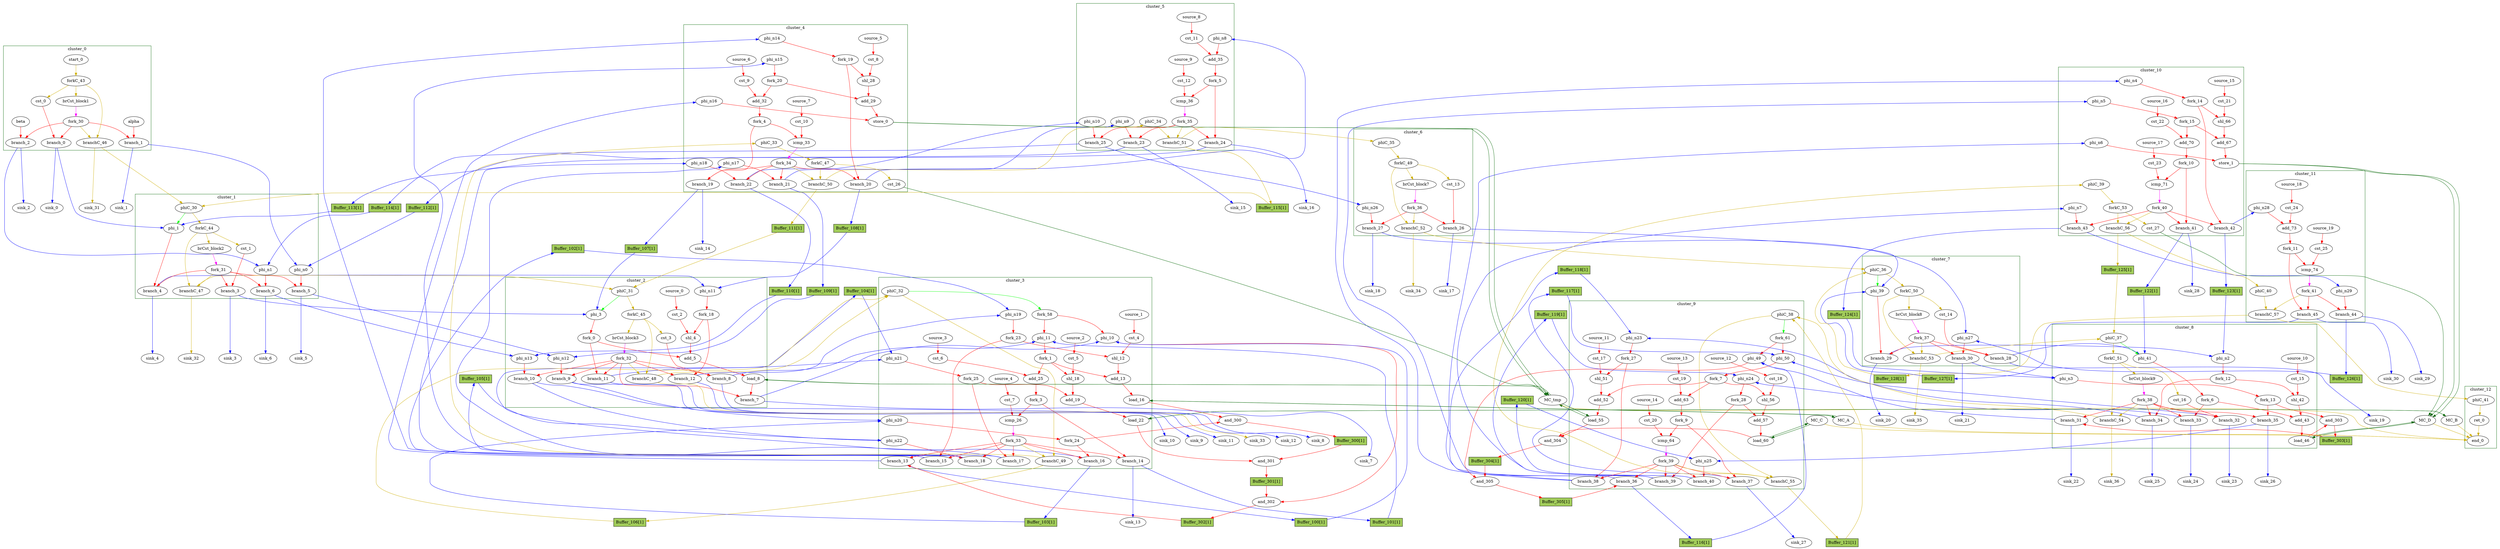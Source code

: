 Digraph G {
	splines=spline;
	subgraph cluster_cluster_0 {
	color = "darkgreen";
label = "cluster_0";
		"alpha" [type="Entry", in="in1:32", out="out1:32", bbID=1];
		"beta" [type="Entry", in="in1:32", out="out1:32", bbID=1];
		"brCst_block1" [type="Constant", in="in1:1", out="out1:1", bbID=1, value="0x1"];
		"cst_0" [type="Constant", in="in1:1", out="out1:1", bbID=1, value="0x00000000"];
		"branch_0" [type="Branch", in="in1:1 in2?:1", out="out1+:1 out2-:1", bbID=1];
		"branch_1" [type="Branch", in="in1:32 in2?:1", out="out1+:32 out2-:32", bbID=1];
		"branch_2" [type="Branch", in="in1:32 in2?:1", out="out1+:32 out2-:32", bbID=1];
		"fork_30" [type="Fork", in="in1:1", out="out1:1 out2:1 out3:1 out4:1 ", bbID=1];
		"start_0" [type="Entry", in="in1:0", out="out1:0", bbID=1, control="true"];
		"forkC_43" [type="Fork", in="in1:0", out="out1:0 out2:0 out3:0 ", bbID=1];
		"branchC_46" [type="Branch", in="in1:0 in2?:1", out="out1+:0 out2-:0", bbID=1];
	}
	subgraph cluster_cluster_11 {
	color = "darkgreen";
label = "cluster_11";
		"cst_24" [type="Constant", in="in1:1", out="out1:1", bbID=12, value="0x00000001"];
		"add_73" [type="Operator", in="in1:4 in2:4 ", out="out1:4 ", bbID=12, II=1, delay=2.287, latency=0, op="add_op"];
		"cst_25" [type="Constant", in="in1:4", out="out1:4", bbID=12, value="0x00000008"];
		"icmp_74" [type="Operator", in="in1:4 in2:4 ", out="out1:1 ", bbID=12, II=1, delay=1.907, latency=0, op="icmp_ult_op"];
		"phi_n28" [type="Merge", in="in1:4 ", out="out1:4", bbID=12, delay=0.0];
		"phi_n29" [type="Merge", in="in1:32 ", out="out1:32", bbID=12, delay=0.0];
		"fork_11" [type="Fork", in="in1:4", out="out1:4 out2:4 ", bbID=12];
		"branch_44" [type="Branch", in="in1:32 in2?:1", out="out1+:32 out2-:32", bbID=12];
		"branch_45" [type="Branch", in="in1:4 in2?:1", out="out1+:4 out2-:4", bbID=12];
		"fork_41" [type="Fork", in="in1:1", out="out1:1 out2:1 out3:1 ", bbID=12];
		"phiC_40" [type="Merge", in="in1:0 ", out="out1:0", bbID=12, delay=0.0];
		"branchC_57" [type="Branch", in="in1:0 in2?:1", out="out1+:0 out2-:0", bbID=12];
		"source_18" [type="Source", out="out1:1", bbID=12];
		"source_19" [type="Source", out="out1:4", bbID=12];
	}
	subgraph cluster_cluster_12 {
	color = "darkgreen";
label = "cluster_12";
		"ret_0" [type="Operator", in="in1:0 ", out="out1:0 ", bbID=13, II=1, delay=0.0, latency=0, op="ret_op"];
		"end_0" [type="Exit", in="in1:0*e in2:0*e in3:0*e in4:0*e in5:0*e in6:0 ", out="out1:0", bbID=0];
		"phiC_41" [type="Merge", in="in1:0 ", out="out1:0", bbID=13, delay=0.0];
	}
	subgraph cluster_cluster_9 {
	color = "darkgreen";
label = "cluster_9";
		"phi_49" [type="Mux", in="in1?:1 in2:32 in3:32 ", out="out1:32", bbID=10, delay=1.397];
		"phi_50" [type="Mux", in="in1?:1 in2:4 in3:4 ", out="out1:4", bbID=10, delay=1.397];
		"cst_17" [type="Constant", in="in1:2", out="out1:2", bbID=10, value="0x00000003"];
		"shl_51" [type="Operator", in="in1:7 in2:7 ", out="out1:7 ", bbID=10, II=1, delay=0.0, latency=0, op="shl_op"];
		"add_52" [type="Operator", in="in1:8 in2:8 ", out="out1:8 ", bbID=10, II=1, delay=2.287, latency=0, op="add_op"];
		"load_55" [type="Operator", in="in1:32 in2:8 ", out="out1:32 out2:8 ", bbID=10, II=1, delay=1.412, latency=2, op="mc_load_op", portId=1];
		"cst_18" [type="Constant", in="in1:2", out="out1:2", bbID=10, value="0x00000003"];
		"shl_56" [type="Operator", in="in1:7 in2:7 ", out="out1:7 ", bbID=10, II=1, delay=0.0, latency=0, op="shl_op"];
		"add_57" [type="Operator", in="in1:8 in2:8 ", out="out1:8 ", bbID=10, II=1, delay=2.287, latency=0, op="add_op"];
		"load_60" [type="Operator", in="in1:32 in2:8 ", out="out1:32 out2:8 ", bbID=10, II=1, delay=1.412, latency=2, op="mc_load_op", portId=0];
		"cst_19" [type="Constant", in="in1:1", out="out1:1", bbID=10, value="0x00000001"];
		"add_63" [type="Operator", in="in1:4 in2:4 ", out="out1:4 ", bbID=10, II=1, delay=2.287, latency=0, op="add_op"];
		"cst_20" [type="Constant", in="in1:4", out="out1:4", bbID=10, value="0x00000008"];
		"icmp_64" [type="Operator", in="in1:4 in2:4 ", out="out1:1 ", bbID=10, II=1, delay=1.907, latency=0, op="icmp_ult_op"];
		"phi_n23" [type="Merge", in="in1:4 in2:4 ", out="out1:4", bbID=10, delay=1.397];
		"phi_n24" [type="Merge", in="in1:4 in2:4 ", out="out1:4", bbID=10, delay=1.397];
		"phi_n25" [type="Merge", in="in1:32 in2:32 ", out="out1:32", bbID=10, delay=1.397];
		"fork_7" [type="Fork", in="in1:4", out="out1:4 out2:4 out3:4 ", bbID=10];
		"fork_9" [type="Fork", in="in1:4", out="out1:4 out2:4 ", bbID=10];
		"fork_27" [type="Fork", in="in1:4", out="out1:4 out2:4 ", bbID=10];
		"fork_28" [type="Fork", in="in1:4", out="out1:4 out2:4 ", bbID=10];
		"branch_36" [type="Branch", in="in1:32 in2?:1", out="out1+:32 out2-:32", bbID=10];
		"branch_37" [type="Branch", in="in1:4 in2?:1", out="out1+:4 out2-:4", bbID=10];
		"branch_38" [type="Branch", in="in1:4 in2?:1", out="out1+:4 out2-:4", bbID=10];
		"branch_39" [type="Branch", in="in1:4 in2?:1", out="out1+:4 out2-:4", bbID=10];
		"branch_40" [type="Branch", in="in1:32 in2?:1", out="out1+:32 out2-:32", bbID=10];
		"fork_39" [type="Fork", in="in1:1", out="out1:1 out2:1 out3:1 out4:1 out5:1 out6:1 ", bbID=10];
		"phiC_38" [type="CntrlMerge", in="in1:0 in2:0 ", out="out1:0 out2?:1", bbID=10, delay=0.0];
		"branchC_55" [type="Branch", in="in1:0 in2?:1", out="out1+:0 out2-:0", bbID=10];
		"source_11" [type="Source", out="out1:2", bbID=10];
		"source_12" [type="Source", out="out1:2", bbID=10];
		"source_13" [type="Source", out="out1:1", bbID=10];
		"source_14" [type="Source", out="out1:4", bbID=10];
		"fork_61" [type="Fork", in="in1:1", out="out1:1 out2:1 ", bbID=10];
	}
	subgraph cluster_cluster_6 {
	color = "darkgreen";
label = "cluster_6";
		"brCst_block7" [type="Constant", in="in1:1", out="out1:1", bbID=7, value="0x1"];
		"cst_13" [type="Constant", in="in1:1", out="out1:1", bbID=7, value="0x00000000"];
		"phi_n26" [type="Merge", in="in1:32 ", out="out1:32", bbID=7, delay=0.0];
		"branch_26" [type="Branch", in="in1:1 in2?:1", out="out1+:1 out2-:1", bbID=7];
		"branch_27" [type="Branch", in="in1:32 in2?:1", out="out1+:32 out2-:32", bbID=7];
		"fork_36" [type="Fork", in="in1:1", out="out1:1 out2:1 out3:1 ", bbID=7];
		"phiC_35" [type="Merge", in="in1:0 ", out="out1:0", bbID=7, delay=0.0];
		"forkC_49" [type="Fork", in="in1:0", out="out1:0 out2:0 out3:0 ", bbID=7];
		"branchC_52" [type="Branch", in="in1:0 in2?:1", out="out1+:0 out2-:0", bbID=7];
	}
	subgraph cluster_cluster_7 {
	color = "darkgreen";
label = "cluster_7";
		"phi_39" [type="Mux", in="in1?:1 in2:4 in3:4 ", out="out1:4", bbID=8, delay=1.397];
		"brCst_block8" [type="Constant", in="in1:1", out="out1:1", bbID=8, value="0x1"];
		"cst_14" [type="Constant", in="in1:1", out="out1:1", bbID=8, value="0x00000000"];
		"phi_n27" [type="Merge", in="in1:32 in2:32 ", out="out1:32", bbID=8, delay=1.397];
		"branch_28" [type="Branch", in="in1:1 in2?:1", out="out1+:1 out2-:1", bbID=8];
		"branch_29" [type="Branch", in="in1:4 in2?:1", out="out1+:4 out2-:4", bbID=8];
		"branch_30" [type="Branch", in="in1:32 in2?:1", out="out1+:32 out2-:32", bbID=8];
		"fork_37" [type="Fork", in="in1:1", out="out1:1 out2:1 out3:1 out4:1 ", bbID=8];
		"phiC_36" [type="CntrlMerge", in="in1:0 in2:0 ", out="out1:0 out2?:1", bbID=8, delay=0.0];
		"forkC_50" [type="Fork", in="in1:0", out="out1:0 out2:0 out3:0 ", bbID=8];
		"branchC_53" [type="Branch", in="in1:0 in2?:1", out="out1+:0 out2-:0", bbID=8];
	}
	subgraph cluster_cluster_10 {
	color = "darkgreen";
label = "cluster_10";
		"cst_21" [type="Constant", in="in1:2", out="out1:2", bbID=11, value="0x00000003"];
		"shl_66" [type="Operator", in="in1:7 in2:7 ", out="out1:7 ", bbID=11, II=1, delay=0.0, latency=0, op="shl_op"];
		"add_67" [type="Operator", in="in1:8 in2:8 ", out="out1:8 ", bbID=11, II=1, delay=2.287, latency=0, op="add_op"];
		"store_1" [type="Operator", in="in1:32 in2:8 ", out="out1:32 out2:8 ", bbID=11, II=1, delay=0.672, latency=0, op="mc_store_op", portId=0];
		"cst_22" [type="Constant", in="in1:1", out="out1:1", bbID=11, value="0x00000001"];
		"add_70" [type="Operator", in="in1:4 in2:4 ", out="out1:4 ", bbID=11, II=1, delay=2.287, latency=0, op="add_op"];
		"cst_23" [type="Constant", in="in1:4", out="out1:4", bbID=11, value="0x00000008"];
		"icmp_71" [type="Operator", in="in1:4 in2:4 ", out="out1:1 ", bbID=11, II=1, delay=1.907, latency=0, op="icmp_ult_op"];
		"phi_n4" [type="Merge", in="in1:4 ", out="out1:4", bbID=11, delay=0.0];
		"phi_n5" [type="Merge", in="in1:4 ", out="out1:4", bbID=11, delay=0.0];
		"phi_n6" [type="Merge", in="in1:32 ", out="out1:32", bbID=11, delay=0.0];
		"phi_n7" [type="Merge", in="in1:32 ", out="out1:32", bbID=11, delay=0.0];
		"fork_10" [type="Fork", in="in1:4", out="out1:4 out2:4 ", bbID=11];
		"fork_14" [type="Fork", in="in1:4", out="out1:4 out2:4 ", bbID=11];
		"fork_15" [type="Fork", in="in1:4", out="out1:4 out2:4 ", bbID=11];
		"branch_41" [type="Branch", in="in1:4 in2?:1", out="out1+:4 out2-:4", bbID=11];
		"branch_42" [type="Branch", in="in1:4 in2?:1", out="out1+:4 out2-:4", bbID=11];
		"branch_43" [type="Branch", in="in1:32 in2?:1", out="out1+:32 out2-:32", bbID=11];
		"fork_40" [type="Fork", in="in1:1", out="out1:1 out2:1 out3:1 out4:1 ", bbID=11];
		"cst_27" [type="Constant", in="in1:1", out="out1:1", bbID=11, value="0x00000001"];
		"phiC_39" [type="Merge", in="in1:0 ", out="out1:0", bbID=11, delay=0.0];
		"forkC_53" [type="Fork", in="in1:0", out="out1:0 out2:0 ", bbID=11];
		"branchC_56" [type="Branch", in="in1:0 in2?:1", out="out1+:0 out2-:0", bbID=11];
		"source_15" [type="Source", out="out1:2", bbID=11];
		"source_16" [type="Source", out="out1:1", bbID=11];
		"source_17" [type="Source", out="out1:4", bbID=11];
	}
	subgraph cluster_cluster_8 {
	color = "darkgreen";
label = "cluster_8";
		"phi_41" [type="Mux", in="in1?:1 in2:4 in3:4 ", out="out1:4", bbID=9, delay=1.397];
		"cst_15" [type="Constant", in="in1:2", out="out1:2", bbID=9, value="0x00000003"];
		"shl_42" [type="Operator", in="in1:7 in2:7 ", out="out1:7 ", bbID=9, II=1, delay=0.0, latency=0, op="shl_op"];
		"add_43" [type="Operator", in="in1:8 in2:8 ", out="out1:8 ", bbID=9, II=1, delay=2.287, latency=0, op="add_op"];
		"load_46" [type="Operator", in="in1:32 in2:8 ", out="out1:32 out2:8 ", bbID=9, II=1, delay=1.412, latency=2, op="mc_load_op", portId=0];
		"brCst_block9" [type="Constant", in="in1:1", out="out1:1", bbID=9, value="0x1"];
		"cst_16" [type="Constant", in="in1:1", out="out1:1", bbID=9, value="0x00000000"];
		"phi_n2" [type="Merge", in="in1:4 in2:4 ", out="out1:4", bbID=9, delay=1.397];
		"phi_n3" [type="Merge", in="in1:32 in2:32 ", out="out1:32", bbID=9, delay=1.397];
		"fork_6" [type="Fork", in="in1:4", out="out1:4 out2:4 ", bbID=9];
		"fork_12" [type="Fork", in="in1:4", out="out1:4 out2:4 ", bbID=9];
		"fork_13" [type="Fork", in="in1:32", out="out1:32 out2:32 ", bbID=9];
		"branch_31" [type="Branch", in="in1:32 in2?:1", out="out1+:32 out2-:32", bbID=9];
		"branch_32" [type="Branch", in="in1:1 in2?:1", out="out1+:1 out2-:1", bbID=9];
		"branch_33" [type="Branch", in="in1:4 in2?:1", out="out1+:4 out2-:4", bbID=9];
		"branch_34" [type="Branch", in="in1:4 in2?:1", out="out1+:4 out2-:4", bbID=9];
		"branch_35" [type="Branch", in="in1:32 in2?:1", out="out1+:32 out2-:32", bbID=9];
		"fork_38" [type="Fork", in="in1:1", out="out1:1 out2:1 out3:1 out4:1 out5:1 out6:1 ", bbID=9];
		"phiC_37" [type="CntrlMerge", in="in1:0 in2:0 ", out="out1:0 out2?:1", bbID=9, delay=0.0];
		"forkC_51" [type="Fork", in="in1:0", out="out1:0 out2:0 out3:0 ", bbID=9];
		"branchC_54" [type="Branch", in="in1:0 in2?:1", out="out1+:0 out2-:0", bbID=9];
		"source_10" [type="Source", out="out1:2", bbID=9];
	}
	subgraph cluster_cluster_5 {
	color = "darkgreen";
label = "cluster_5";
		"cst_11" [type="Constant", in="in1:1", out="out1:1", bbID=6, value="0x00000001"];
		"add_35" [type="Operator", in="in1:4 in2:4 ", out="out1:4 ", bbID=6, II=1, delay=2.287, latency=0, op="add_op"];
		"cst_12" [type="Constant", in="in1:4", out="out1:4", bbID=6, value="0x00000008"];
		"icmp_36" [type="Operator", in="in1:4 in2:4 ", out="out1:1 ", bbID=6, II=1, delay=1.907, latency=0, op="icmp_ult_op"];
		"phi_n8" [type="Merge", in="in1:4 ", out="out1:4", bbID=6, delay=0.0];
		"phi_n9" [type="Merge", in="in1:32 ", out="out1:32", bbID=6, delay=0.0];
		"phi_n10" [type="Merge", in="in1:32 ", out="out1:32", bbID=6, delay=0.0];
		"fork_5" [type="Fork", in="in1:4", out="out1:4 out2:4 ", bbID=6];
		"branch_23" [type="Branch", in="in1:32 in2?:1", out="out1+:32 out2-:32", bbID=6];
		"branch_24" [type="Branch", in="in1:4 in2?:1", out="out1+:4 out2-:4", bbID=6];
		"branch_25" [type="Branch", in="in1:32 in2?:1", out="out1+:32 out2-:32", bbID=6];
		"fork_35" [type="Fork", in="in1:1", out="out1:1 out2:1 out3:1 out4:1 ", bbID=6];
		"phiC_34" [type="Merge", in="in1:0 ", out="out1:0", bbID=6, delay=0.0];
		"branchC_51" [type="Branch", in="in1:0 in2?:1", out="out1+:0 out2-:0", bbID=6];
		"source_8" [type="Source", out="out1:1", bbID=6];
		"source_9" [type="Source", out="out1:4", bbID=6];
	}
	subgraph cluster_cluster_1 {
	color = "darkgreen";
label = "cluster_1";
		"phi_1" [type="Mux", in="in1?:1 in2:4 in3:4 ", out="out1:4", bbID=2, delay=1.397];
		"brCst_block2" [type="Constant", in="in1:1", out="out1:1", bbID=2, value="0x1"];
		"cst_1" [type="Constant", in="in1:1", out="out1:1", bbID=2, value="0x00000000"];
		"phi_n0" [type="Merge", in="in1:32 in2:32 ", out="out1:32", bbID=2, delay=1.397];
		"phi_n1" [type="Merge", in="in1:32 in2:32 ", out="out1:32", bbID=2, delay=1.397];
		"branch_3" [type="Branch", in="in1:1 in2?:1", out="out1+:1 out2-:1", bbID=2];
		"branch_4" [type="Branch", in="in1:4 in2?:1", out="out1+:4 out2-:4", bbID=2];
		"branch_5" [type="Branch", in="in1:32 in2?:1", out="out1+:32 out2-:32", bbID=2];
		"branch_6" [type="Branch", in="in1:32 in2?:1", out="out1+:32 out2-:32", bbID=2];
		"fork_31" [type="Fork", in="in1:1", out="out1:1 out2:1 out3:1 out4:1 out5:1 ", bbID=2];
		"phiC_30" [type="CntrlMerge", in="in1:0 in2:0 ", out="out1:0 out2?:1", bbID=2, delay=0.0];
		"forkC_44" [type="Fork", in="in1:0", out="out1:0 out2:0 out3:0 ", bbID=2];
		"branchC_47" [type="Branch", in="in1:0 in2?:1", out="out1+:0 out2-:0", bbID=2];
	}
	subgraph cluster_cluster_4 {
	color = "darkgreen";
label = "cluster_4";
		"cst_8" [type="Constant", in="in1:2", out="out1:2", bbID=5, value="0x00000003"];
		"shl_28" [type="Operator", in="in1:7 in2:7 ", out="out1:7 ", bbID=5, II=1, delay=0.0, latency=0, op="shl_op"];
		"add_29" [type="Operator", in="in1:8 in2:8 ", out="out1:8 ", bbID=5, II=1, delay=2.287, latency=0, op="add_op"];
		"store_0" [type="Operator", in="in1:32 in2:8 ", out="out1:32 out2:8 ", bbID=5, II=1, delay=0.672, latency=0, op="mc_store_op", portId=0];
		"cst_9" [type="Constant", in="in1:1", out="out1:1", bbID=5, value="0x00000001"];
		"add_32" [type="Operator", in="in1:4 in2:4 ", out="out1:4 ", bbID=5, II=1, delay=2.287, latency=0, op="add_op"];
		"cst_10" [type="Constant", in="in1:4", out="out1:4", bbID=5, value="0x00000008"];
		"icmp_33" [type="Operator", in="in1:4 in2:4 ", out="out1:1 ", bbID=5, II=1, delay=1.907, latency=0, op="icmp_ult_op"];
		"phi_n14" [type="Merge", in="in1:4 ", out="out1:4", bbID=5, delay=0.0];
		"phi_n15" [type="Merge", in="in1:4 ", out="out1:4", bbID=5, delay=0.0];
		"phi_n16" [type="Merge", in="in1:32 ", out="out1:32", bbID=5, delay=0.0];
		"phi_n17" [type="Merge", in="in1:32 ", out="out1:32", bbID=5, delay=0.0];
		"phi_n18" [type="Merge", in="in1:32 ", out="out1:32", bbID=5, delay=0.0];
		"fork_4" [type="Fork", in="in1:4", out="out1:4 out2:4 ", bbID=5];
		"fork_19" [type="Fork", in="in1:4", out="out1:4 out2:4 ", bbID=5];
		"fork_20" [type="Fork", in="in1:4", out="out1:4 out2:4 ", bbID=5];
		"branch_19" [type="Branch", in="in1:4 in2?:1", out="out1+:4 out2-:4", bbID=5];
		"branch_20" [type="Branch", in="in1:4 in2?:1", out="out1+:4 out2-:4", bbID=5];
		"branch_21" [type="Branch", in="in1:32 in2?:1", out="out1+:32 out2-:32", bbID=5];
		"branch_22" [type="Branch", in="in1:32 in2?:1", out="out1+:32 out2-:32", bbID=5];
		"fork_34" [type="Fork", in="in1:1", out="out1:1 out2:1 out3:1 out4:1 out5:1 ", bbID=5];
		"cst_26" [type="Constant", in="in1:1", out="out1:1", bbID=5, value="0x00000001"];
		"phiC_33" [type="Merge", in="in1:0 ", out="out1:0", bbID=5, delay=0.0];
		"forkC_47" [type="Fork", in="in1:0", out="out1:0 out2:0 ", bbID=5];
		"branchC_50" [type="Branch", in="in1:0 in2?:1", out="out1+:0 out2-:0", bbID=5];
		"source_5" [type="Source", out="out1:2", bbID=5];
		"source_6" [type="Source", out="out1:1", bbID=5];
		"source_7" [type="Source", out="out1:4", bbID=5];
	}
	subgraph cluster_cluster_3 {
	color = "darkgreen";
label = "cluster_3";
		"phi_10" [type="Mux", in="in1?:1 in2:32 in3:32 ", out="out1:32", bbID=4, delay=1.397];
		"phi_11" [type="Mux", in="in1?:1 in2:4 in3:4 ", out="out1:4", bbID=4, delay=1.397];
		"cst_4" [type="Constant", in="in1:2", out="out1:2", bbID=4, value="0x00000003"];
		"shl_12" [type="Operator", in="in1:7 in2:7 ", out="out1:7 ", bbID=4, II=1, delay=0.0, latency=0, op="shl_op"];
		"add_13" [type="Operator", in="in1:8 in2:8 ", out="out1:8 ", bbID=4, II=1, delay=2.287, latency=0, op="add_op"];
		"load_16" [type="Operator", in="in1:32 in2:8 ", out="out1:32 out2:8 ", bbID=4, II=1, delay=1.412, latency=2, op="mc_load_op", portId=0];
		"cst_5" [type="Constant", in="in1:2", out="out1:2", bbID=4, value="0x00000003"];
		"shl_18" [type="Operator", in="in1:7 in2:7 ", out="out1:7 ", bbID=4, II=1, delay=0.0, latency=0, op="shl_op"];
		"add_19" [type="Operator", in="in1:8 in2:8 ", out="out1:8 ", bbID=4, II=1, delay=2.287, latency=0, op="add_op"];
		"load_22" [type="Operator", in="in1:32 in2:8 ", out="out1:32 out2:8 ", bbID=4, II=1, delay=1.412, latency=2, op="mc_load_op", portId=0];
		"cst_6" [type="Constant", in="in1:1", out="out1:1", bbID=4, value="0x00000001"];
		"add_25" [type="Operator", in="in1:4 in2:4 ", out="out1:4 ", bbID=4, II=1, delay=2.287, latency=0, op="add_op"];
		"cst_7" [type="Constant", in="in1:4", out="out1:4", bbID=4, value="0x00000008"];
		"icmp_26" [type="Operator", in="in1:4 in2:4 ", out="out1:1 ", bbID=4, II=1, delay=1.907, latency=0, op="icmp_ult_op"];
		"phi_n19" [type="Merge", in="in1:4 in2:4 ", out="out1:4", bbID=4, delay=1.397];
		"phi_n20" [type="Merge", in="in1:32 in2:32 ", out="out1:32", bbID=4, delay=1.397];
		"phi_n21" [type="Merge", in="in1:4 in2:4 ", out="out1:4", bbID=4, delay=1.397];
		"phi_n22" [type="Merge", in="in1:32 in2:32 ", out="out1:32", bbID=4, delay=1.397];
		"fork_1" [type="Fork", in="in1:4", out="out1:4 out2:4 out3:4 ", bbID=4];
		"fork_3" [type="Fork", in="in1:4", out="out1:4 out2:4 ", bbID=4];
		"fork_23" [type="Fork", in="in1:4", out="out1:4 out2:4 ", bbID=4];
		"fork_24" [type="Fork", in="in1:32", out="out1:32 out2:32 ", bbID=4];
		"fork_25" [type="Fork", in="in1:4", out="out1:4 out2:4 ", bbID=4];
		"branch_13" [type="Branch", in="in1:32 in2?:1", out="out1+:32 out2-:32", bbID=4];
		"branch_14" [type="Branch", in="in1:4 in2?:1", out="out1+:4 out2-:4", bbID=4];
		"branch_15" [type="Branch", in="in1:4 in2?:1", out="out1+:4 out2-:4", bbID=4];
		"branch_16" [type="Branch", in="in1:32 in2?:1", out="out1+:32 out2-:32", bbID=4];
		"branch_17" [type="Branch", in="in1:4 in2?:1", out="out1+:4 out2-:4", bbID=4];
		"branch_18" [type="Branch", in="in1:32 in2?:1", out="out1+:32 out2-:32", bbID=4];
		"fork_33" [type="Fork", in="in1:1", out="out1:1 out2:1 out3:1 out4:1 out5:1 out6:1 out7:1 ", bbID=4];
		"phiC_32" [type="CntrlMerge", in="in1:0 in2:0 ", out="out1:0 out2?:1", bbID=4, delay=0.0];
		"branchC_49" [type="Branch", in="in1:0 in2?:1", out="out1+:0 out2-:0", bbID=4];
		"source_1" [type="Source", out="out1:2", bbID=4];
		"source_2" [type="Source", out="out1:2", bbID=4];
		"source_3" [type="Source", out="out1:1", bbID=4];
		"source_4" [type="Source", out="out1:4", bbID=4];
		"fork_58" [type="Fork", in="in1:1", out="out1:1 out2:1 ", bbID=4];
	}
	subgraph cluster_cluster_2 {
	color = "darkgreen";
label = "cluster_2";
		"phi_3" [type="Mux", in="in1?:1 in2:4 in3:4 ", out="out1:4", bbID=3, delay=1.397];
		"cst_2" [type="Constant", in="in1:2", out="out1:2", bbID=3, value="0x00000003"];
		"shl_4" [type="Operator", in="in1:7 in2:7 ", out="out1:7 ", bbID=3, II=1, delay=0.0, latency=0, op="shl_op"];
		"add_5" [type="Operator", in="in1:8 in2:8 ", out="out1:8 ", bbID=3, II=1, delay=2.287, latency=0, op="add_op"];
		"load_8" [type="Operator", in="in1:32 in2:8 ", out="out1:32 out2:8 ", bbID=3, II=1, delay=1.412, latency=2, op="mc_load_op", portId=0];
		"brCst_block3" [type="Constant", in="in1:1", out="out1:1", bbID=3, value="0x1"];
		"cst_3" [type="Constant", in="in1:1", out="out1:1", bbID=3, value="0x00000000"];
		"phi_n11" [type="Merge", in="in1:4 in2:4 ", out="out1:4", bbID=3, delay=1.397];
		"phi_n12" [type="Merge", in="in1:32 in2:32 ", out="out1:32", bbID=3, delay=1.397];
		"phi_n13" [type="Merge", in="in1:32 in2:32 ", out="out1:32", bbID=3, delay=1.397];
		"fork_0" [type="Fork", in="in1:4", out="out1:4 out2:4 ", bbID=3];
		"fork_18" [type="Fork", in="in1:4", out="out1:4 out2:4 ", bbID=3];
		"branch_7" [type="Branch", in="in1:32 in2?:1", out="out1+:32 out2-:32", bbID=3];
		"branch_8" [type="Branch", in="in1:1 in2?:1", out="out1+:1 out2-:1", bbID=3];
		"branch_9" [type="Branch", in="in1:32 in2?:1", out="out1+:32 out2-:32", bbID=3];
		"branch_10" [type="Branch", in="in1:32 in2?:1", out="out1+:32 out2-:32", bbID=3];
		"branch_11" [type="Branch", in="in1:4 in2?:1", out="out1+:4 out2-:4", bbID=3];
		"branch_12" [type="Branch", in="in1:4 in2?:1", out="out1+:4 out2-:4", bbID=3];
		"fork_32" [type="Fork", in="in1:1", out="out1:1 out2:1 out3:1 out4:1 out5:1 out6:1 out7:1 ", bbID=3];
		"phiC_31" [type="CntrlMerge", in="in1:0 in2:0 ", out="out1:0 out2?:1", bbID=3, delay=0.0];
		"forkC_45" [type="Fork", in="in1:0", out="out1:0 out2:0 out3:0 ", bbID=3];
		"branchC_48" [type="Branch", in="in1:0 in2?:1", out="out1+:0 out2-:0", bbID=3];
		"source_0" [type="Source", out="out1:2", bbID=3];
	}
		"MC_tmp" [type="MC", in="in1:32*c0 in2:8*l0a in3:8*s0a in4:32*s0d in5:8*l1a ", out="out1:32*l0d out2:32*l1d out3:0*e ", bbID=0, bbcount=1, ldcount=2, memory="tmp", stcount=1];
		"MC_A" [type="MC", in="in1:8*l0a ", out="out1:32*l0d out2:0*e ", bbID=0, bbcount=0, ldcount=1, memory="A", stcount=0];
		"MC_B" [type="MC", in="in1:8*l0a ", out="out1:32*l0d out2:0*e ", bbID=0, bbcount=0, ldcount=1, memory="B", stcount=0];
		"MC_D" [type="MC", in="in1:32*c0 in2:8*l0a in3:8*s0a in4:32*s0d ", out="out1:32*l0d out2:0*e ", bbID=0, bbcount=1, ldcount=1, memory="D", stcount=1];
		"MC_C" [type="MC", in="in1:8*l0a ", out="out1:32*l0d out2:0*e ", bbID=0, bbcount=0, ldcount=1, memory="C", stcount=0];
		"sink_0" [type="Sink", in="in1:1", bbID=0];
		"sink_1" [type="Sink", in="in1:32", bbID=0];
		"sink_2" [type="Sink", in="in1:32", bbID=0];
		"sink_3" [type="Sink", in="in1:1", bbID=0];
		"sink_4" [type="Sink", in="in1:4", bbID=0];
		"sink_5" [type="Sink", in="in1:32", bbID=0];
		"sink_6" [type="Sink", in="in1:32", bbID=0];
		"sink_7" [type="Sink", in="in1:32", bbID=0];
		"sink_8" [type="Sink", in="in1:1", bbID=0];
		"sink_9" [type="Sink", in="in1:32", bbID=0];
		"sink_10" [type="Sink", in="in1:32", bbID=0];
		"sink_11" [type="Sink", in="in1:4", bbID=0];
		"sink_12" [type="Sink", in="in1:4", bbID=0];
		"sink_13" [type="Sink", in="in1:4", bbID=0];
		"sink_14" [type="Sink", in="in1:4", bbID=0];
		"sink_15" [type="Sink", in="in1:32", bbID=0];
		"sink_16" [type="Sink", in="in1:4", bbID=0];
		"sink_17" [type="Sink", in="in1:1", bbID=0];
		"sink_18" [type="Sink", in="in1:32", bbID=0];
		"sink_19" [type="Sink", in="in1:1", bbID=0];
		"sink_20" [type="Sink", in="in1:4", bbID=0];
		"sink_21" [type="Sink", in="in1:32", bbID=0];
		"sink_22" [type="Sink", in="in1:32", bbID=0];
		"sink_23" [type="Sink", in="in1:1", bbID=0];
		"sink_24" [type="Sink", in="in1:4", bbID=0];
		"sink_25" [type="Sink", in="in1:4", bbID=0];
		"sink_26" [type="Sink", in="in1:32", bbID=0];
		"sink_27" [type="Sink", in="in1:4", bbID=0];
		"sink_28" [type="Sink", in="in1:4", bbID=0];
		"sink_29" [type="Sink", in="in1:32", bbID=0];
		"sink_30" [type="Sink", in="in1:4", bbID=0];
		"sink_31" [type="Sink", in="in1:0", bbID=0];
		"sink_32" [type="Sink", in="in1:0", bbID=0];
		"sink_33" [type="Sink", in="in1:0", bbID=0];
		"sink_34" [type="Sink", in="in1:0", bbID=0];
		"sink_35" [type="Sink", in="in1:0", bbID=0];
		"sink_36" [type="Sink", in="in1:0", bbID=0];
		"Buffer_100" [type="Buffer", in="in1:32", out="out1:32", bbID=3, fillcolor="darkolivegreen3", height=0.4, label="Buffer_100[1]", shape="box", slots=1, style="filled", transparent="false"];
		"Buffer_101" [type="Buffer", in="in1:32", out="out1:32", bbID=3, fillcolor="darkolivegreen3", height=0.4, label="Buffer_101[1]", shape="box", slots=1, style="filled", transparent="false"];
		"Buffer_102" [type="Buffer", in="in1:32", out="out1:32", bbID=3, fillcolor="darkolivegreen3", height=0.4, label="Buffer_102[1]", shape="box", slots=1, style="filled", transparent="false"];
		"Buffer_103" [type="Buffer", in="in1:32", out="out1:32", bbID=3, fillcolor="darkolivegreen3", height=0.4, label="Buffer_103[1]", shape="box", slots=1, style="filled", transparent="false"];
		"Buffer_104" [type="Buffer", in="in1:32", out="out1:32", bbID=3, fillcolor="darkolivegreen3", height=0.4, label="Buffer_104[1]", shape="box", slots=1, style="filled", transparent="false"];
		"Buffer_105" [type="Buffer", in="in1:32", out="out1:32", bbID=3, fillcolor="darkolivegreen3", height=0.4, label="Buffer_105[1]", shape="box", slots=1, style="filled", transparent="false"];
		"Buffer_106" [type="Buffer", in="in1:32", out="out1:32", bbID=3, fillcolor="darkolivegreen3", height=0.4, label="Buffer_106[1]", shape="box", slots=1, style="filled", transparent="false"];
		"Buffer_107" [type="Buffer", in="in1:32", out="out1:32", bbID=3, fillcolor="darkolivegreen3", height=0.4, label="Buffer_107[1]", shape="box", slots=1, style="filled", transparent="false"];
		"Buffer_108" [type="Buffer", in="in1:32", out="out1:32", bbID=3, fillcolor="darkolivegreen3", height=0.4, label="Buffer_108[1]", shape="box", slots=1, style="filled", transparent="false"];
		"Buffer_109" [type="Buffer", in="in1:32", out="out1:32", bbID=3, fillcolor="darkolivegreen3", height=0.4, label="Buffer_109[1]", shape="box", slots=1, style="filled", transparent="false"];
		"Buffer_110" [type="Buffer", in="in1:32", out="out1:32", bbID=3, fillcolor="darkolivegreen3", height=0.4, label="Buffer_110[1]", shape="box", slots=1, style="filled", transparent="false"];
		"Buffer_111" [type="Buffer", in="in1:32", out="out1:32", bbID=3, fillcolor="darkolivegreen3", height=0.4, label="Buffer_111[1]", shape="box", slots=1, style="filled", transparent="false"];
		"Buffer_112" [type="Buffer", in="in1:32", out="out1:32", bbID=3, fillcolor="darkolivegreen3", height=0.4, label="Buffer_112[1]", shape="box", slots=1, style="filled", transparent="false"];
		"Buffer_113" [type="Buffer", in="in1:32", out="out1:32", bbID=3, fillcolor="darkolivegreen3", height=0.4, label="Buffer_113[1]", shape="box", slots=1, style="filled", transparent="false"];
		"Buffer_114" [type="Buffer", in="in1:32", out="out1:32", bbID=3, fillcolor="darkolivegreen3", height=0.4, label="Buffer_114[1]", shape="box", slots=1, style="filled", transparent="false"];
		"Buffer_115" [type="Buffer", in="in1:32", out="out1:32", bbID=3, fillcolor="darkolivegreen3", height=0.4, label="Buffer_115[1]", shape="box", slots=1, style="filled", transparent="false"];
		"Buffer_116" [type="Buffer", in="in1:32", out="out1:32", bbID=3, fillcolor="darkolivegreen3", height=0.4, label="Buffer_116[1]", shape="box", slots=1, style="filled", transparent="false"];
		"Buffer_117" [type="Buffer", in="in1:32", out="out1:32", bbID=3, fillcolor="darkolivegreen3", height=0.4, label="Buffer_117[1]", shape="box", slots=1, style="filled", transparent="false"];
		"Buffer_118" [type="Buffer", in="in1:32", out="out1:32", bbID=3, fillcolor="darkolivegreen3", height=0.4, label="Buffer_118[1]", shape="box", slots=1, style="filled", transparent="false"];
		"Buffer_119" [type="Buffer", in="in1:32", out="out1:32", bbID=3, fillcolor="darkolivegreen3", height=0.4, label="Buffer_119[1]", shape="box", slots=1, style="filled", transparent="false"];
		"Buffer_120" [type="Buffer", in="in1:32", out="out1:32", bbID=3, fillcolor="darkolivegreen3", height=0.4, label="Buffer_120[1]", shape="box", slots=1, style="filled", transparent="false"];
		"Buffer_121" [type="Buffer", in="in1:32", out="out1:32", bbID=3, fillcolor="darkolivegreen3", height=0.4, label="Buffer_121[1]", shape="box", slots=1, style="filled", transparent="false"];
		"Buffer_122" [type="Buffer", in="in1:32", out="out1:32", bbID=3, fillcolor="darkolivegreen3", height=0.4, label="Buffer_122[1]", shape="box", slots=1, style="filled", transparent="false"];
		"Buffer_123" [type="Buffer", in="in1:32", out="out1:32", bbID=3, fillcolor="darkolivegreen3", height=0.4, label="Buffer_123[1]", shape="box", slots=1, style="filled", transparent="false"];
		"Buffer_124" [type="Buffer", in="in1:32", out="out1:32", bbID=3, fillcolor="darkolivegreen3", height=0.4, label="Buffer_124[1]", shape="box", slots=1, style="filled", transparent="false"];
		"Buffer_125" [type="Buffer", in="in1:32", out="out1:32", bbID=3, fillcolor="darkolivegreen3", height=0.4, label="Buffer_125[1]", shape="box", slots=1, style="filled", transparent="false"];
		"Buffer_126" [type="Buffer", in="in1:32", out="out1:32", bbID=3, fillcolor="darkolivegreen3", height=0.4, label="Buffer_126[1]", shape="box", slots=1, style="filled", transparent="false"];
		"Buffer_127" [type="Buffer", in="in1:32", out="out1:32", bbID=3, fillcolor="darkolivegreen3", height=0.4, label="Buffer_127[1]", shape="box", slots=1, style="filled", transparent="false"];
		"Buffer_128" [type="Buffer", in="in1:32", out="out1:32", bbID=3, fillcolor="darkolivegreen3", height=0.4, label="Buffer_128[1]", shape="box", slots=1, style="filled", transparent="false"];
		"and_300" [type="Operator", in="in1:32 in2:32 ", out="out1:32 ", bbID=4, II=1, delay=0.0, latency=6, op="and_op"];
		"Buffer_300" [type="Buffer", in="in1:32", out="out1:32", bbID=3, fillcolor="darkolivegreen3", height=0.4, label="Buffer_300[1]", shape="box", slots=1, style="filled", transparent="false"];
		"and_301" [type="Operator", in="in1:32 in2:32 ", out="out1:32 ", bbID=4, II=1, delay=0.0, latency=6, op="and_op"];
		"Buffer_301" [type="Buffer", in="in1:32", out="out1:32", bbID=3, fillcolor="darkolivegreen3", height=0.4, label="Buffer_301[1]", shape="box", slots=1, style="filled", transparent="false"];
		"and_302" [type="Operator", in="in1:32 in2:32 ", out="out1:32 ", bbID=4, II=1, delay=0.0, latency=10, op="and_op"];
		"Buffer_302" [type="Buffer", in="in1:32", out="out1:32", bbID=3, fillcolor="darkolivegreen3", height=0.4, label="Buffer_302[1]", shape="box", slots=1, style="filled", transparent="false"];
		"and_303" [type="Operator", in="in1:32 in2:32 ", out="out1:32 ", bbID=9, II=1, delay=0.0, latency=6, op="and_op"];
		"Buffer_303" [type="Buffer", in="in1:32", out="out1:32", bbID=3, fillcolor="darkolivegreen3", height=0.4, label="Buffer_303[1]", shape="box", slots=1, style="filled", transparent="false"];
		"and_304" [type="Operator", in="in1:32 in2:32 ", out="out1:32 ", bbID=10, II=1, delay=0.0, latency=6, op="and_op"];
		"Buffer_304" [type="Buffer", in="in1:32", out="out1:32", bbID=3, fillcolor="darkolivegreen3", height=0.4, label="Buffer_304[1]", shape="box", slots=1, style="filled", transparent="false"];
		"and_305" [type="Operator", in="in1:32 in2:32 ", out="out1:32 ", bbID=10, II=1, delay=0.0, latency=10, op="and_op"];
		"Buffer_305" [type="Buffer", in="in1:32", out="out1:32", bbID=3, fillcolor="darkolivegreen3", height=0.4, label="Buffer_305[1]", shape="box", slots=1, style="filled", transparent="false"];
		"alpha" -> "branch_1" [color = "red", from = "out1", to = "in1"];
		"beta" -> "branch_2" [color = "red", from = "out1", to = "in1"];
		"brCst_block1" -> "fork_30" [color = "magenta", from = "out1", to = "in1"];
		"cst_0" -> "branch_0" [color = "red", from = "out1", to = "in1"];
		"phi_1" -> "branch_4" [color = "red", from = "out1", to = "in1"];
		"brCst_block2" -> "fork_31" [color = "magenta", from = "out1", to = "in1"];
		"cst_1" -> "branch_3" [color = "red", from = "out1", to = "in1"];
		"phi_3" -> "fork_0" [color = "red", from = "out1", to = "in1"];
		"cst_2" -> "shl_4" [color = "red", from = "out1", to = "in2"];
		"shl_4" -> "add_5" [color = "red", from = "out1", to = "in1"];
		"add_5" -> "load_8" [color = "red", from = "out1", to = "in2"];
		"load_8" -> "branch_7" [color = "red", from = "out1", to = "in1"];
		"load_8" -> "MC_tmp" [color = "darkgreen", mem_address = "true", from = "out2", to = "in2"];
		"brCst_block3" -> "fork_32" [color = "magenta", from = "out1", to = "in1"];
		"phi_10" -> "and_302" [color = "red", from = "out1", to = "in1"];
		"cst_3" -> "branch_8" [color = "red", from = "out1", to = "in1"];
		"phi_11" -> "fork_1" [color = "red", from = "out1", to = "in1"];
		"cst_4" -> "shl_12" [color = "red", from = "out1", to = "in2"];
		"shl_12" -> "add_13" [color = "red", from = "out1", to = "in1"];
		"add_13" -> "load_16" [color = "red", from = "out1", to = "in2"];
		"load_16" -> "MC_A" [color = "darkgreen", mem_address = "true", from = "out2", to = "in1"];
		"load_16" -> "and_300" [color = "red", from = "out1", to = "in1"];
		"cst_5" -> "shl_18" [color = "red", from = "out1", to = "in2"];
		"shl_18" -> "add_19" [color = "red", from = "out1", to = "in1"];
		"add_19" -> "load_22" [color = "red", from = "out1", to = "in2"];
		"load_22" -> "MC_B" [color = "darkgreen", mem_address = "true", from = "out2", to = "in1"];
		"load_22" -> "and_301" [color = "red", from = "out1", to = "in2"];
		"cst_6" -> "add_25" [color = "red", from = "out1", to = "in2"];
		"add_25" -> "fork_3" [color = "red", from = "out1", to = "in1"];
		"cst_7" -> "icmp_26" [color = "red", from = "out1", to = "in2"];
		"icmp_26" -> "fork_33" [color = "magenta", from = "out1", to = "in1"];
		"cst_8" -> "shl_28" [color = "red", from = "out1", to = "in2"];
		"shl_28" -> "add_29" [color = "red", from = "out1", to = "in1"];
		"add_29" -> "store_0" [color = "red", from = "out1", to = "in2"];
		"store_0" -> "MC_tmp" [color = "darkgreen", mem_address = "true", from = "out2", to = "in3"];
		"store_0" -> "MC_tmp" [color = "darkgreen", mem_address = "false", from = "out1", to = "in4"];
		"cst_9" -> "add_32" [color = "red", from = "out1", to = "in2"];
		"add_32" -> "fork_4" [color = "red", from = "out1", to = "in1"];
		"cst_10" -> "icmp_33" [color = "red", from = "out1", to = "in2"];
		"icmp_33" -> "fork_34" [color = "magenta", from = "out1", to = "in1"];
		"cst_11" -> "add_35" [color = "red", from = "out1", to = "in2"];
		"add_35" -> "fork_5" [color = "red", from = "out1", to = "in1"];
		"cst_12" -> "icmp_36" [color = "red", from = "out1", to = "in2"];
		"icmp_36" -> "fork_35" [color = "magenta", from = "out1", to = "in1"];
		"brCst_block7" -> "fork_36" [color = "magenta", from = "out1", to = "in1"];
		"cst_13" -> "branch_26" [color = "red", from = "out1", to = "in1"];
		"phi_39" -> "branch_29" [color = "red", from = "out1", to = "in1"];
		"brCst_block8" -> "fork_37" [color = "magenta", from = "out1", to = "in1"];
		"cst_14" -> "branch_28" [color = "red", from = "out1", to = "in1"];
		"phi_41" -> "fork_6" [color = "red", from = "out1", to = "in1"];
		"cst_15" -> "shl_42" [color = "red", from = "out1", to = "in2"];
		"shl_42" -> "add_43" [color = "red", from = "out1", to = "in1"];
		"add_43" -> "load_46" [color = "red", from = "out1", to = "in2"];
		"load_46" -> "MC_D" [color = "darkgreen", mem_address = "true", from = "out2", to = "in2"];
		"load_46" -> "and_303" [color = "red", from = "out1", to = "in1"];
		"brCst_block9" -> "fork_38" [color = "magenta", from = "out1", to = "in1"];
		"phi_49" -> "and_305" [color = "red", from = "out1", to = "in1"];
		"cst_16" -> "branch_32" [color = "red", from = "out1", to = "in1"];
		"phi_50" -> "fork_7" [color = "red", from = "out1", to = "in1"];
		"cst_17" -> "shl_51" [color = "red", from = "out1", to = "in2"];
		"shl_51" -> "add_52" [color = "red", from = "out1", to = "in1"];
		"add_52" -> "load_55" [color = "red", from = "out1", to = "in2"];
		"load_55" -> "MC_tmp" [color = "darkgreen", mem_address = "true", from = "out2", to = "in5"];
		"load_55" -> "and_304" [color = "red", from = "out1", to = "in1"];
		"cst_18" -> "shl_56" [color = "red", from = "out1", to = "in2"];
		"shl_56" -> "add_57" [color = "red", from = "out1", to = "in1"];
		"add_57" -> "load_60" [color = "red", from = "out1", to = "in2"];
		"load_60" -> "MC_C" [color = "darkgreen", mem_address = "true", from = "out2", to = "in1"];
		"load_60" -> "and_304" [color = "red", from = "out1", to = "in2"];
		"cst_19" -> "add_63" [color = "red", from = "out1", to = "in2"];
		"add_63" -> "fork_9" [color = "red", from = "out1", to = "in1"];
		"cst_20" -> "icmp_64" [color = "red", from = "out1", to = "in2"];
		"icmp_64" -> "fork_39" [color = "magenta", from = "out1", to = "in1"];
		"cst_21" -> "shl_66" [color = "red", from = "out1", to = "in2"];
		"shl_66" -> "add_67" [color = "red", from = "out1", to = "in1"];
		"add_67" -> "store_1" [color = "red", from = "out1", to = "in2"];
		"store_1" -> "MC_D" [color = "darkgreen", mem_address = "true", from = "out2", to = "in3"];
		"store_1" -> "MC_D" [color = "darkgreen", mem_address = "false", from = "out1", to = "in4"];
		"cst_22" -> "add_70" [color = "red", from = "out1", to = "in2"];
		"add_70" -> "fork_10" [color = "red", from = "out1", to = "in1"];
		"cst_23" -> "icmp_71" [color = "red", from = "out1", to = "in2"];
		"icmp_71" -> "fork_40" [color = "magenta", from = "out1", to = "in1"];
		"cst_24" -> "add_73" [color = "red", from = "out1", to = "in2"];
		"add_73" -> "fork_11" [color = "red", from = "out1", to = "in1"];
		"cst_25" -> "icmp_74" [color = "red", from = "out1", to = "in2"];
		"icmp_74" -> "fork_41" [color = "magenta", from = "out1", to = "in1"];
		"ret_0" -> "end_0" [color = "gold3", from = "out1", to = "in6"];
		"phi_n0" -> "branch_5" [color = "red", from = "out1", to = "in1"];
		"phi_n1" -> "branch_6" [color = "red", from = "out1", to = "in1"];
		"phi_n2" -> "fork_12" [color = "red", from = "out1", to = "in1"];
		"phi_n3" -> "fork_13" [color = "red", from = "out1", to = "in1"];
		"phi_n4" -> "fork_14" [color = "red", from = "out1", to = "in1"];
		"phi_n5" -> "fork_15" [color = "red", from = "out1", to = "in1"];
		"phi_n6" -> "store_1" [color = "red", from = "out1", to = "in1"];
		"phi_n7" -> "branch_43" [color = "red", from = "out1", to = "in1"];
		"phi_n8" -> "add_35" [color = "red", from = "out1", to = "in1"];
		"phi_n9" -> "branch_23" [color = "red", from = "out1", to = "in1"];
		"phi_n10" -> "branch_25" [color = "red", from = "out1", to = "in1"];
		"phi_n11" -> "fork_18" [color = "red", from = "out1", to = "in1"];
		"phi_n12" -> "branch_9" [color = "red", from = "out1", to = "in1"];
		"phi_n13" -> "branch_10" [color = "red", from = "out1", to = "in1"];
		"phi_n14" -> "fork_19" [color = "red", from = "out1", to = "in1"];
		"phi_n15" -> "fork_20" [color = "red", from = "out1", to = "in1"];
		"phi_n16" -> "store_0" [color = "red", from = "out1", to = "in1"];
		"phi_n17" -> "branch_21" [color = "red", from = "out1", to = "in1"];
		"phi_n18" -> "branch_22" [color = "red", from = "out1", to = "in1"];
		"phi_n19" -> "fork_23" [color = "red", from = "out1", to = "in1"];
		"phi_n20" -> "fork_24" [color = "red", from = "out1", to = "in1"];
		"phi_n21" -> "fork_25" [color = "red", from = "out1", to = "in1"];
		"phi_n22" -> "branch_18" [color = "red", from = "out1", to = "in1"];
		"phi_n23" -> "fork_27" [color = "red", from = "out1", to = "in1"];
		"phi_n24" -> "fork_28" [color = "red", from = "out1", to = "in1"];
		"phi_n25" -> "branch_40" [color = "red", from = "out1", to = "in1"];
		"phi_n26" -> "branch_27" [color = "red", from = "out1", to = "in1"];
		"phi_n27" -> "branch_30" [color = "red", from = "out1", to = "in1"];
		"phi_n28" -> "add_73" [color = "red", from = "out1", to = "in1"];
		"phi_n29" -> "branch_44" [color = "red", from = "out1", to = "in1"];
		"fork_0" -> "add_5" [color = "red", from = "out1", to = "in2"];
		"fork_0" -> "branch_11" [color = "red", from = "out2", to = "in1"];
		"fork_1" -> "add_13" [color = "red", from = "out1", to = "in2"];
		"fork_1" -> "shl_18" [color = "red", from = "out2", to = "in1"];
		"fork_1" -> "add_25" [color = "red", from = "out3", to = "in1"];
		"fork_3" -> "icmp_26" [color = "red", from = "out1", to = "in1"];
		"fork_3" -> "branch_14" [color = "red", from = "out2", to = "in1"];
		"fork_4" -> "icmp_33" [color = "red", from = "out1", to = "in1"];
		"fork_4" -> "branch_19" [color = "red", from = "out2", to = "in1"];
		"fork_5" -> "icmp_36" [color = "red", from = "out1", to = "in1"];
		"fork_5" -> "branch_24" [color = "red", from = "out2", to = "in1"];
		"fork_6" -> "add_43" [color = "red", from = "out1", to = "in2"];
		"fork_6" -> "branch_33" [color = "red", from = "out2", to = "in1"];
		"fork_7" -> "add_52" [color = "red", from = "out1", to = "in2"];
		"fork_7" -> "shl_56" [color = "red", from = "out2", to = "in1"];
		"fork_7" -> "add_63" [color = "red", from = "out3", to = "in1"];
		"fork_9" -> "icmp_64" [color = "red", from = "out1", to = "in1"];
		"fork_9" -> "branch_37" [color = "red", from = "out2", to = "in1"];
		"fork_10" -> "icmp_71" [color = "red", from = "out1", to = "in1"];
		"fork_10" -> "branch_41" [color = "red", from = "out2", to = "in1"];
		"fork_11" -> "icmp_74" [color = "red", from = "out1", to = "in1"];
		"fork_11" -> "branch_45" [color = "red", from = "out2", to = "in1"];
		"fork_12" -> "shl_42" [color = "red", from = "out1", to = "in1"];
		"fork_12" -> "branch_34" [color = "red", from = "out2", to = "in1"];
		"fork_13" -> "branch_35" [color = "red", from = "out2", to = "in1"];
		"fork_13" -> "and_303" [color = "red", from = "out1", to = "in2"];
		"fork_14" -> "shl_66" [color = "red", from = "out1", to = "in1"];
		"fork_14" -> "branch_42" [color = "red", from = "out2", to = "in1"];
		"fork_15" -> "add_67" [color = "red", from = "out1", to = "in2"];
		"fork_15" -> "add_70" [color = "red", from = "out2", to = "in1"];
		"fork_18" -> "shl_4" [color = "red", from = "out1", to = "in1"];
		"fork_18" -> "branch_12" [color = "red", from = "out2", to = "in1"];
		"fork_19" -> "shl_28" [color = "red", from = "out1", to = "in1"];
		"fork_19" -> "branch_20" [color = "red", from = "out2", to = "in1"];
		"fork_20" -> "add_29" [color = "red", from = "out1", to = "in2"];
		"fork_20" -> "add_32" [color = "red", from = "out2", to = "in1"];
		"fork_23" -> "shl_12" [color = "red", from = "out1", to = "in1"];
		"fork_23" -> "branch_15" [color = "red", from = "out2", to = "in1"];
		"fork_24" -> "branch_16" [color = "red", from = "out2", to = "in1"];
		"fork_24" -> "and_300" [color = "red", from = "out1", to = "in2"];
		"fork_25" -> "add_19" [color = "red", from = "out1", to = "in2"];
		"fork_25" -> "branch_17" [color = "red", from = "out2", to = "in1"];
		"fork_27" -> "shl_51" [color = "red", from = "out1", to = "in1"];
		"fork_27" -> "branch_38" [color = "red", from = "out2", to = "in1"];
		"fork_28" -> "add_57" [color = "red", from = "out1", to = "in2"];
		"fork_28" -> "branch_39" [color = "red", from = "out2", to = "in1"];
		"branch_0" -> "phi_1" [color = "blue", from = "out1", to = "in2", minlen = 3];
		"branch_0" -> "sink_0" [color = "blue", from = "out2", to = "in1", minlen = 3];
		"branch_1" -> "phi_n0" [color = "blue", from = "out1", to = "in1", minlen = 3];
		"branch_1" -> "sink_1" [color = "blue", from = "out2", to = "in1", minlen = 3];
		"branch_2" -> "phi_n1" [color = "blue", from = "out1", to = "in1", minlen = 3];
		"branch_2" -> "sink_2" [color = "blue", from = "out2", to = "in1", minlen = 3];
		"fork_30" -> "branch_0" [color = "red", from = "out3", to = "in2"];
		"fork_30" -> "branch_1" [color = "red", from = "out2", to = "in2"];
		"fork_30" -> "branch_2" [color = "red", from = "out1", to = "in2"];
		"fork_30" -> "branchC_46" [color = "gold3", from = "out4", to = "in2"];
		"branch_3" -> "phi_3" [color = "blue", from = "out1", to = "in2", minlen = 3];
		"branch_3" -> "sink_3" [color = "blue", from = "out2", to = "in1", minlen = 3];
		"branch_4" -> "phi_n11" [color = "blue", from = "out1", to = "in1", minlen = 3];
		"branch_4" -> "sink_4" [color = "blue", from = "out2", to = "in1", minlen = 3];
		"branch_5" -> "phi_n12" [color = "blue", from = "out1", to = "in1", minlen = 3];
		"branch_5" -> "sink_5" [color = "blue", from = "out2", to = "in1", minlen = 3];
		"branch_6" -> "phi_n13" [color = "blue", from = "out1", to = "in1", minlen = 3];
		"branch_6" -> "sink_6" [color = "blue", from = "out2", to = "in1", minlen = 3];
		"fork_31" -> "branch_3" [color = "red", from = "out4", to = "in2"];
		"fork_31" -> "branch_4" [color = "red", from = "out3", to = "in2"];
		"fork_31" -> "branch_5" [color = "red", from = "out2", to = "in2"];
		"fork_31" -> "branch_6" [color = "red", from = "out1", to = "in2"];
		"fork_31" -> "branchC_47" [color = "gold3", from = "out5", to = "in2"];
		"branch_7" -> "phi_10" [color = "blue", from = "out1", to = "in2", minlen = 3];
		"branch_7" -> "sink_7" [color = "blue", from = "out2", to = "in1", minlen = 3];
		"branch_8" -> "phi_11" [color = "blue", from = "out1", to = "in2", minlen = 3];
		"branch_8" -> "sink_8" [color = "blue", from = "out2", to = "in1", minlen = 3];
		"branch_9" -> "phi_n20" [color = "blue", from = "out1", to = "in1", minlen = 3];
		"branch_9" -> "sink_9" [color = "blue", from = "out2", to = "in1", minlen = 3];
		"branch_10" -> "phi_n22" [color = "blue", from = "out1", to = "in1", minlen = 3];
		"branch_10" -> "sink_10" [color = "blue", from = "out2", to = "in1", minlen = 3];
		"branch_11" -> "phi_n21" [color = "blue", from = "out1", to = "in1", minlen = 3];
		"branch_11" -> "sink_11" [color = "blue", from = "out2", to = "in1", minlen = 3];
		"branch_12" -> "phi_n19" [color = "blue", from = "out1", to = "in1", minlen = 3];
		"branch_12" -> "sink_12" [color = "blue", from = "out2", to = "in1", minlen = 3];
		"fork_32" -> "branch_7" [color = "red", from = "out6", to = "in2"];
		"fork_32" -> "branch_8" [color = "red", from = "out5", to = "in2"];
		"fork_32" -> "branch_9" [color = "red", from = "out4", to = "in2"];
		"fork_32" -> "branch_10" [color = "red", from = "out3", to = "in2"];
		"fork_32" -> "branch_11" [color = "red", from = "out2", to = "in2"];
		"fork_32" -> "branch_12" [color = "red", from = "out1", to = "in2"];
		"fork_32" -> "branchC_48" [color = "gold3", from = "out7", to = "in2"];
		"branch_13" -> "phi_n16" [color = "blue", from = "out2", to = "in1", minlen = 3];
		"branch_13" -> "Buffer_100" [color = "blue", from = "out1", to = "in1", minlen = 3];
		"branch_14" -> "sink_13" [color = "blue", from = "out2", to = "in1", minlen = 3];
		"branch_14" -> "Buffer_101" [color = "blue", from = "out1", to = "in1", minlen = 3];
		"branch_15" -> "phi_n14" [color = "blue", from = "out2", to = "in1", minlen = 3];
		"branch_15" -> "Buffer_102" [color = "blue", from = "out1", to = "in1", minlen = 3];
		"branch_16" -> "phi_n17" [color = "blue", from = "out2", to = "in1", minlen = 3];
		"branch_16" -> "Buffer_103" [color = "blue", from = "out1", to = "in1", minlen = 3];
		"branch_17" -> "phi_n15" [color = "blue", from = "out2", to = "in1", minlen = 3];
		"branch_17" -> "Buffer_104" [color = "blue", from = "out1", to = "in1", minlen = 3];
		"branch_18" -> "phi_n18" [color = "blue", from = "out2", to = "in1", minlen = 3];
		"branch_18" -> "Buffer_105" [color = "blue", from = "out1", to = "in1", minlen = 3];
		"fork_33" -> "branch_13" [color = "red", from = "out6", to = "in2"];
		"fork_33" -> "branch_14" [color = "red", from = "out5", to = "in2"];
		"fork_33" -> "branch_15" [color = "red", from = "out4", to = "in2"];
		"fork_33" -> "branch_16" [color = "red", from = "out3", to = "in2"];
		"fork_33" -> "branch_17" [color = "red", from = "out2", to = "in2"];
		"fork_33" -> "branch_18" [color = "red", from = "out1", to = "in2"];
		"fork_33" -> "branchC_49" [color = "gold3", from = "out7", to = "in2"];
		"branch_19" -> "sink_14" [color = "blue", from = "out2", to = "in1", minlen = 3];
		"branch_19" -> "Buffer_107" [color = "blue", from = "out1", to = "in1", minlen = 3];
		"branch_20" -> "phi_n8" [color = "blue", from = "out2", to = "in1", minlen = 3];
		"branch_20" -> "Buffer_108" [color = "blue", from = "out1", to = "in1", minlen = 3];
		"branch_21" -> "phi_n9" [color = "blue", from = "out2", to = "in1", minlen = 3];
		"branch_21" -> "Buffer_109" [color = "blue", from = "out1", to = "in1", minlen = 3];
		"branch_22" -> "phi_n10" [color = "blue", from = "out2", to = "in1", minlen = 3];
		"branch_22" -> "Buffer_110" [color = "blue", from = "out1", to = "in1", minlen = 3];
		"fork_34" -> "branch_19" [color = "red", from = "out4", to = "in2"];
		"fork_34" -> "branch_20" [color = "red", from = "out3", to = "in2"];
		"fork_34" -> "branch_21" [color = "red", from = "out2", to = "in2"];
		"fork_34" -> "branch_22" [color = "red", from = "out1", to = "in2"];
		"fork_34" -> "branchC_50" [color = "gold3", from = "out5", to = "in2"];
		"branch_23" -> "sink_15" [color = "blue", from = "out2", to = "in1", minlen = 3];
		"branch_23" -> "Buffer_112" [color = "blue", from = "out1", to = "in1", minlen = 3];
		"branch_24" -> "sink_16" [color = "blue", from = "out2", to = "in1", minlen = 3];
		"branch_24" -> "Buffer_113" [color = "blue", from = "out1", to = "in1", minlen = 3];
		"branch_25" -> "phi_n26" [color = "blue", from = "out2", to = "in1", minlen = 3];
		"branch_25" -> "Buffer_114" [color = "blue", from = "out1", to = "in1", minlen = 3];
		"fork_35" -> "branch_23" [color = "red", from = "out3", to = "in2"];
		"fork_35" -> "branch_24" [color = "red", from = "out2", to = "in2"];
		"fork_35" -> "branch_25" [color = "red", from = "out1", to = "in2"];
		"fork_35" -> "branchC_51" [color = "gold3", from = "out4", to = "in2"];
		"branch_26" -> "phi_39" [color = "blue", from = "out1", to = "in2", minlen = 3];
		"branch_26" -> "sink_17" [color = "blue", from = "out2", to = "in1", minlen = 3];
		"branch_27" -> "phi_n27" [color = "blue", from = "out1", to = "in1", minlen = 3];
		"branch_27" -> "sink_18" [color = "blue", from = "out2", to = "in1", minlen = 3];
		"fork_36" -> "branch_26" [color = "red", from = "out2", to = "in2"];
		"fork_36" -> "branch_27" [color = "red", from = "out1", to = "in2"];
		"fork_36" -> "branchC_52" [color = "gold3", from = "out3", to = "in2"];
		"branch_28" -> "phi_41" [color = "blue", from = "out1", to = "in2", minlen = 3];
		"branch_28" -> "sink_19" [color = "blue", from = "out2", to = "in1", minlen = 3];
		"branch_29" -> "phi_n2" [color = "blue", from = "out1", to = "in1", minlen = 3];
		"branch_29" -> "sink_20" [color = "blue", from = "out2", to = "in1", minlen = 3];
		"branch_30" -> "phi_n3" [color = "blue", from = "out1", to = "in1", minlen = 3];
		"branch_30" -> "sink_21" [color = "blue", from = "out2", to = "in1", minlen = 3];
		"fork_37" -> "branch_28" [color = "red", from = "out3", to = "in2"];
		"fork_37" -> "branch_29" [color = "red", from = "out2", to = "in2"];
		"fork_37" -> "branch_30" [color = "red", from = "out1", to = "in2"];
		"fork_37" -> "branchC_53" [color = "gold3", from = "out4", to = "in2"];
		"branch_31" -> "phi_49" [color = "blue", from = "out1", to = "in2", minlen = 3];
		"branch_31" -> "sink_22" [color = "blue", from = "out2", to = "in1", minlen = 3];
		"branch_32" -> "phi_50" [color = "blue", from = "out1", to = "in2", minlen = 3];
		"branch_32" -> "sink_23" [color = "blue", from = "out2", to = "in1", minlen = 3];
		"branch_33" -> "phi_n24" [color = "blue", from = "out1", to = "in1", minlen = 3];
		"branch_33" -> "sink_24" [color = "blue", from = "out2", to = "in1", minlen = 3];
		"branch_34" -> "phi_n23" [color = "blue", from = "out1", to = "in1", minlen = 3];
		"branch_34" -> "sink_25" [color = "blue", from = "out2", to = "in1", minlen = 3];
		"branch_35" -> "phi_n25" [color = "blue", from = "out1", to = "in1", minlen = 3];
		"branch_35" -> "sink_26" [color = "blue", from = "out2", to = "in1", minlen = 3];
		"fork_38" -> "branch_31" [color = "red", from = "out5", to = "in2"];
		"fork_38" -> "branch_32" [color = "red", from = "out4", to = "in2"];
		"fork_38" -> "branch_33" [color = "red", from = "out3", to = "in2"];
		"fork_38" -> "branch_34" [color = "red", from = "out2", to = "in2"];
		"fork_38" -> "branch_35" [color = "red", from = "out1", to = "in2"];
		"fork_38" -> "branchC_54" [color = "gold3", from = "out6", to = "in2"];
		"branch_36" -> "phi_n6" [color = "blue", from = "out2", to = "in1", minlen = 3];
		"branch_36" -> "Buffer_116" [color = "blue", from = "out1", to = "in1", minlen = 3];
		"branch_37" -> "sink_27" [color = "blue", from = "out2", to = "in1", minlen = 3];
		"branch_37" -> "Buffer_117" [color = "blue", from = "out1", to = "in1", minlen = 3];
		"branch_38" -> "phi_n4" [color = "blue", from = "out2", to = "in1", minlen = 3];
		"branch_38" -> "Buffer_118" [color = "blue", from = "out1", to = "in1", minlen = 3];
		"branch_39" -> "phi_n5" [color = "blue", from = "out2", to = "in1", minlen = 3];
		"branch_39" -> "Buffer_119" [color = "blue", from = "out1", to = "in1", minlen = 3];
		"branch_40" -> "phi_n7" [color = "blue", from = "out2", to = "in1", minlen = 3];
		"branch_40" -> "Buffer_120" [color = "blue", from = "out1", to = "in1", minlen = 3];
		"fork_39" -> "branch_36" [color = "red", from = "out5", to = "in2"];
		"fork_39" -> "branch_37" [color = "red", from = "out4", to = "in2"];
		"fork_39" -> "branch_38" [color = "red", from = "out3", to = "in2"];
		"fork_39" -> "branch_39" [color = "red", from = "out2", to = "in2"];
		"fork_39" -> "branch_40" [color = "red", from = "out1", to = "in2"];
		"fork_39" -> "branchC_55" [color = "gold3", from = "out6", to = "in2"];
		"branch_41" -> "sink_28" [color = "blue", from = "out2", to = "in1", minlen = 3];
		"branch_41" -> "Buffer_122" [color = "blue", from = "out1", to = "in1", minlen = 3];
		"branch_42" -> "phi_n28" [color = "blue", from = "out2", to = "in1", minlen = 3];
		"branch_42" -> "Buffer_123" [color = "blue", from = "out1", to = "in1", minlen = 3];
		"branch_43" -> "phi_n29" [color = "blue", from = "out2", to = "in1", minlen = 3];
		"branch_43" -> "Buffer_124" [color = "blue", from = "out1", to = "in1", minlen = 3];
		"fork_40" -> "branch_41" [color = "red", from = "out3", to = "in2"];
		"fork_40" -> "branch_42" [color = "red", from = "out2", to = "in2"];
		"fork_40" -> "branch_43" [color = "red", from = "out1", to = "in2"];
		"fork_40" -> "branchC_56" [color = "gold3", from = "out4", to = "in2"];
		"branch_44" -> "sink_29" [color = "blue", from = "out2", to = "in1", minlen = 3];
		"branch_44" -> "Buffer_126" [color = "blue", from = "out1", to = "in1", minlen = 3];
		"branch_45" -> "sink_30" [color = "blue", from = "out2", to = "in1", minlen = 3];
		"branch_45" -> "Buffer_127" [color = "blue", from = "out1", to = "in1", minlen = 3];
		"fork_41" -> "branch_44" [color = "red", from = "out2", to = "in2"];
		"fork_41" -> "branch_45" [color = "red", from = "out1", to = "in2"];
		"fork_41" -> "branchC_57" [color = "gold3", from = "out3", to = "in2"];
		"MC_tmp" -> "load_8" [color = "darkgreen", mem_address = "false", from = "out1", to = "in1"];
		"MC_tmp" -> "load_55" [color = "darkgreen", mem_address = "false", from = "out2", to = "in1"];
		"MC_tmp" -> "end_0" [color = "gold3", from = "out3", to = "in1"];
		"MC_A" -> "load_16" [color = "darkgreen", mem_address = "false", from = "out1", to = "in1"];
		"MC_A" -> "end_0" [color = "gold3", from = "out2", to = "in2"];
		"MC_B" -> "load_22" [color = "darkgreen", mem_address = "false", from = "out1", to = "in1"];
		"MC_B" -> "end_0" [color = "gold3", from = "out2", to = "in3"];
		"cst_26" -> "MC_tmp" [color = "darkgreen", from = "out1", to = "in1"];
		"MC_D" -> "load_46" [color = "darkgreen", mem_address = "false", from = "out1", to = "in1"];
		"MC_D" -> "end_0" [color = "gold3", from = "out2", to = "in4"];
		"MC_C" -> "load_60" [color = "darkgreen", mem_address = "false", from = "out1", to = "in1"];
		"MC_C" -> "end_0" [color = "gold3", from = "out2", to = "in5"];
		"cst_27" -> "MC_D" [color = "darkgreen", from = "out1", to = "in1"];
		"start_0" -> "forkC_43" [color = "gold3", from = "out1", to = "in1"];
		"forkC_43" -> "brCst_block1" [color = "gold3", from = "out3", to = "in1"];
		"forkC_43" -> "cst_0" [color = "gold3", from = "out1", to = "in1"];
		"forkC_43" -> "branchC_46" [color = "gold3", from = "out2", to = "in1"];
		"branchC_46" -> "phiC_30" [color = "gold3", from = "out1", to = "in1", minlen = 3];
		"branchC_46" -> "sink_31" [color = "gold3", from = "out2", to = "in1", minlen = 3];
		"phiC_30" -> "phi_1" [color = "green", from = "out2", to = "in1"];
		"phiC_30" -> "forkC_44" [color = "gold3", from = "out1", to = "in1"];
		"forkC_44" -> "brCst_block2" [color = "gold3", from = "out3", to = "in1"];
		"forkC_44" -> "cst_1" [color = "gold3", from = "out1", to = "in1"];
		"forkC_44" -> "branchC_47" [color = "gold3", from = "out2", to = "in1"];
		"branchC_47" -> "phiC_31" [color = "gold3", from = "out1", to = "in1", minlen = 3];
		"branchC_47" -> "sink_32" [color = "gold3", from = "out2", to = "in1", minlen = 3];
		"phiC_31" -> "phi_3" [color = "green", from = "out2", to = "in1"];
		"phiC_31" -> "forkC_45" [color = "gold3", from = "out1", to = "in1"];
		"forkC_45" -> "brCst_block3" [color = "gold3", from = "out3", to = "in1"];
		"forkC_45" -> "cst_3" [color = "gold3", from = "out1", to = "in1"];
		"forkC_45" -> "branchC_48" [color = "gold3", from = "out2", to = "in1"];
		"branchC_48" -> "phiC_32" [color = "gold3", from = "out1", to = "in1", minlen = 3];
		"branchC_48" -> "sink_33" [color = "gold3", from = "out2", to = "in1", minlen = 3];
		"phiC_32" -> "branchC_49" [color = "gold3", from = "out1", to = "in1"];
		"phiC_32" -> "fork_58" [color = "green", from = "out2", to = "in1"];
		"branchC_49" -> "phiC_33" [color = "gold3", from = "out2", to = "in1", minlen = 3];
		"branchC_49" -> "Buffer_106" [color = "gold3", from = "out1", to = "in1", minlen = 3];
		"phiC_33" -> "forkC_47" [color = "gold3", from = "out1", to = "in1"];
		"forkC_47" -> "cst_26" [color = "gold3", from = "out1", to = "in1"];
		"forkC_47" -> "branchC_50" [color = "gold3", from = "out2", to = "in1"];
		"branchC_50" -> "phiC_34" [color = "gold3", from = "out2", to = "in1", minlen = 3];
		"branchC_50" -> "Buffer_111" [color = "gold3", from = "out1", to = "in1", minlen = 3];
		"phiC_34" -> "branchC_51" [color = "gold3", from = "out1", to = "in1"];
		"branchC_51" -> "phiC_35" [color = "gold3", from = "out2", to = "in1", minlen = 3];
		"branchC_51" -> "Buffer_115" [color = "gold3", from = "out1", to = "in1", minlen = 3];
		"phiC_35" -> "forkC_49" [color = "gold3", from = "out1", to = "in1"];
		"forkC_49" -> "brCst_block7" [color = "gold3", from = "out3", to = "in1"];
		"forkC_49" -> "cst_13" [color = "gold3", from = "out1", to = "in1"];
		"forkC_49" -> "branchC_52" [color = "gold3", from = "out2", to = "in1"];
		"branchC_52" -> "phiC_36" [color = "gold3", from = "out1", to = "in1", minlen = 3];
		"branchC_52" -> "sink_34" [color = "gold3", from = "out2", to = "in1", minlen = 3];
		"phiC_36" -> "phi_39" [color = "green", from = "out2", to = "in1"];
		"phiC_36" -> "forkC_50" [color = "gold3", from = "out1", to = "in1"];
		"forkC_50" -> "brCst_block8" [color = "gold3", from = "out3", to = "in1"];
		"forkC_50" -> "cst_14" [color = "gold3", from = "out1", to = "in1"];
		"forkC_50" -> "branchC_53" [color = "gold3", from = "out2", to = "in1"];
		"branchC_53" -> "phiC_37" [color = "gold3", from = "out1", to = "in1", minlen = 3];
		"branchC_53" -> "sink_35" [color = "gold3", from = "out2", to = "in1", minlen = 3];
		"phiC_37" -> "phi_41" [color = "green", from = "out2", to = "in1"];
		"phiC_37" -> "forkC_51" [color = "gold3", from = "out1", to = "in1"];
		"forkC_51" -> "brCst_block9" [color = "gold3", from = "out3", to = "in1"];
		"forkC_51" -> "cst_16" [color = "gold3", from = "out1", to = "in1"];
		"forkC_51" -> "branchC_54" [color = "gold3", from = "out2", to = "in1"];
		"branchC_54" -> "phiC_38" [color = "gold3", from = "out1", to = "in1", minlen = 3];
		"branchC_54" -> "sink_36" [color = "gold3", from = "out2", to = "in1", minlen = 3];
		"phiC_38" -> "branchC_55" [color = "gold3", from = "out1", to = "in1"];
		"phiC_38" -> "fork_61" [color = "green", from = "out2", to = "in1"];
		"branchC_55" -> "phiC_39" [color = "gold3", from = "out2", to = "in1", minlen = 3];
		"branchC_55" -> "Buffer_121" [color = "gold3", from = "out1", to = "in1", minlen = 3];
		"phiC_39" -> "forkC_53" [color = "gold3", from = "out1", to = "in1"];
		"forkC_53" -> "cst_27" [color = "gold3", from = "out1", to = "in1"];
		"forkC_53" -> "branchC_56" [color = "gold3", from = "out2", to = "in1"];
		"branchC_56" -> "phiC_40" [color = "gold3", from = "out2", to = "in1", minlen = 3];
		"branchC_56" -> "Buffer_125" [color = "gold3", from = "out1", to = "in1", minlen = 3];
		"phiC_40" -> "branchC_57" [color = "gold3", from = "out1", to = "in1"];
		"branchC_57" -> "phiC_41" [color = "gold3", from = "out2", to = "in1", minlen = 3];
		"branchC_57" -> "Buffer_128" [color = "gold3", from = "out1", to = "in1", minlen = 3];
		"phiC_41" -> "ret_0" [color = "gold3", from = "out1", to = "in1"];
		"source_0" -> "cst_2" [color = "red", from = "out1", to = "in1"];
		"source_1" -> "cst_4" [color = "red", from = "out1", to = "in1"];
		"source_2" -> "cst_5" [color = "red", from = "out1", to = "in1"];
		"source_3" -> "cst_6" [color = "red", from = "out1", to = "in1"];
		"source_4" -> "cst_7" [color = "red", from = "out1", to = "in1"];
		"source_5" -> "cst_8" [color = "red", from = "out1", to = "in1"];
		"source_6" -> "cst_9" [color = "red", from = "out1", to = "in1"];
		"source_7" -> "cst_10" [color = "red", from = "out1", to = "in1"];
		"source_8" -> "cst_11" [color = "red", from = "out1", to = "in1"];
		"source_9" -> "cst_12" [color = "red", from = "out1", to = "in1"];
		"source_10" -> "cst_15" [color = "red", from = "out1", to = "in1"];
		"source_11" -> "cst_17" [color = "red", from = "out1", to = "in1"];
		"source_12" -> "cst_18" [color = "red", from = "out1", to = "in1"];
		"source_13" -> "cst_19" [color = "red", from = "out1", to = "in1"];
		"source_14" -> "cst_20" [color = "red", from = "out1", to = "in1"];
		"source_15" -> "cst_21" [color = "red", from = "out1", to = "in1"];
		"source_16" -> "cst_22" [color = "red", from = "out1", to = "in1"];
		"source_17" -> "cst_23" [color = "red", from = "out1", to = "in1"];
		"source_18" -> "cst_24" [color = "red", from = "out1", to = "in1"];
		"source_19" -> "cst_25" [color = "red", from = "out1", to = "in1"];
		"fork_58" -> "phi_10" [color = "red", from = "out1", to = "in1"];
		"fork_58" -> "phi_11" [color = "red", from = "out2", to = "in1"];
		"fork_61" -> "phi_49" [color = "red", from = "out1", to = "in1"];
		"fork_61" -> "phi_50" [color = "red", from = "out2", to = "in1"];
		"Buffer_100" -> "phi_10" [color = "blue", from = "out1", to = "in3", minlen = 3];
		"Buffer_101" -> "phi_11" [color = "blue", from = "out1", to = "in3", minlen = 3];
		"Buffer_102" -> "phi_n19" [color = "blue", from = "out1", to = "in2", minlen = 3];
		"Buffer_103" -> "phi_n20" [color = "blue", from = "out1", to = "in2", minlen = 3];
		"Buffer_104" -> "phi_n21" [color = "blue", from = "out1", to = "in2", minlen = 3];
		"Buffer_105" -> "phi_n22" [color = "blue", from = "out1", to = "in2", minlen = 3];
		"Buffer_106" -> "phiC_32" [color = "gold3", from = "out1", to = "in2", minlen = 3];
		"Buffer_107" -> "phi_3" [color = "blue", from = "out1", to = "in3", minlen = 3];
		"Buffer_108" -> "phi_n11" [color = "blue", from = "out1", to = "in2", minlen = 3];
		"Buffer_109" -> "phi_n12" [color = "blue", from = "out1", to = "in2", minlen = 3];
		"Buffer_110" -> "phi_n13" [color = "blue", from = "out1", to = "in2", minlen = 3];
		"Buffer_111" -> "phiC_31" [color = "gold3", from = "out1", to = "in2", minlen = 3];
		"Buffer_112" -> "phi_n0" [color = "blue", from = "out1", to = "in2", minlen = 3];
		"Buffer_113" -> "phi_1" [color = "blue", from = "out1", to = "in3", minlen = 3];
		"Buffer_114" -> "phi_n1" [color = "blue", from = "out1", to = "in2", minlen = 3];
		"Buffer_115" -> "phiC_30" [color = "gold3", from = "out1", to = "in2", minlen = 3];
		"Buffer_116" -> "phi_49" [color = "blue", from = "out1", to = "in3", minlen = 3];
		"Buffer_117" -> "phi_50" [color = "blue", from = "out1", to = "in3", minlen = 3];
		"Buffer_118" -> "phi_n23" [color = "blue", from = "out1", to = "in2", minlen = 3];
		"Buffer_119" -> "phi_n24" [color = "blue", from = "out1", to = "in2", minlen = 3];
		"Buffer_120" -> "phi_n25" [color = "blue", from = "out1", to = "in2", minlen = 3];
		"Buffer_121" -> "phiC_38" [color = "gold3", from = "out1", to = "in2", minlen = 3];
		"Buffer_122" -> "phi_41" [color = "blue", from = "out1", to = "in3", minlen = 3];
		"Buffer_123" -> "phi_n2" [color = "blue", from = "out1", to = "in2", minlen = 3];
		"Buffer_124" -> "phi_n3" [color = "blue", from = "out1", to = "in2", minlen = 3];
		"Buffer_125" -> "phiC_37" [color = "gold3", from = "out1", to = "in2", minlen = 3];
		"Buffer_126" -> "phi_n27" [color = "blue", from = "out1", to = "in2", minlen = 3];
		"Buffer_127" -> "phi_39" [color = "blue", from = "out1", to = "in3", minlen = 3];
		"Buffer_128" -> "phiC_36" [color = "gold3", from = "out1", to = "in2", minlen = 3];
		"and_300" -> "Buffer_300" [color = "red", from = "out1", to = "in1"];
		"Buffer_300" -> "and_301" [color = "red", from = "out1", to = "in1"];
		"and_301" -> "Buffer_301" [color = "red", from = "out1", to = "in1"];
		"Buffer_301" -> "and_302" [color = "red", from = "out1", to = "in2"];
		"and_302" -> "Buffer_302" [color = "red", from = "out1", to = "in1"];
		"Buffer_302" -> "branch_13" [color = "red", from = "out1", to = "in1"];
		"and_303" -> "Buffer_303" [color = "red", from = "out1", to = "in1"];
		"Buffer_303" -> "branch_31" [color = "red", from = "out1", to = "in1"];
		"and_304" -> "Buffer_304" [color = "red", from = "out1", to = "in1"];
		"Buffer_304" -> "and_305" [color = "red", from = "out1", to = "in2"];
		"and_305" -> "Buffer_305" [color = "red", from = "out1", to = "in1"];
		"Buffer_305" -> "branch_36" [color = "red", from = "out1", to = "in1"];
}
